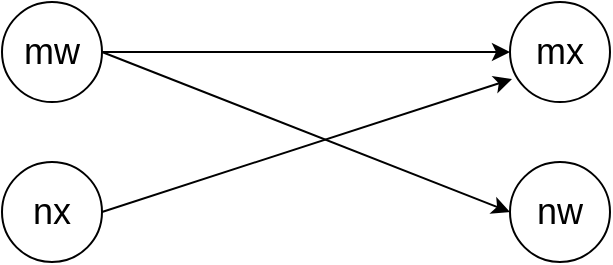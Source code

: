 <mxfile version="20.3.2" type="google"><diagram id="mIBONcsMYT6m5t_wqUWz" name="Page-1"><mxGraphModel grid="1" page="1" gridSize="10" guides="1" tooltips="1" connect="1" arrows="1" fold="1" pageScale="1" pageWidth="827" pageHeight="1169" math="0" shadow="0"><root><mxCell id="0"/><mxCell id="1" parent="0"/><mxCell id="zlsVkvR7qh2FW8zJeEGN-10" style="edgeStyle=none;rounded=0;orthogonalLoop=1;jettySize=auto;html=1;exitX=1;exitY=0.5;exitDx=0;exitDy=0;entryX=0;entryY=0.5;entryDx=0;entryDy=0;fontSize=18;" edge="1" parent="1" source="zlsVkvR7qh2FW8zJeEGN-1" target="zlsVkvR7qh2FW8zJeEGN-7"><mxGeometry relative="1" as="geometry"/></mxCell><mxCell id="zlsVkvR7qh2FW8zJeEGN-1" value="&lt;font style=&quot;font-size: 18px;&quot;&gt;mw&lt;/font&gt;" style="ellipse;whiteSpace=wrap;html=1;" vertex="1" parent="1"><mxGeometry x="160" y="210" width="50" height="50" as="geometry"/></mxCell><mxCell id="zlsVkvR7qh2FW8zJeEGN-9" style="rounded=0;orthogonalLoop=1;jettySize=auto;html=1;exitX=1;exitY=0.5;exitDx=0;exitDy=0;entryX=0.02;entryY=0.77;entryDx=0;entryDy=0;fontSize=18;entryPerimeter=0;" edge="1" parent="1" source="zlsVkvR7qh2FW8zJeEGN-5" target="zlsVkvR7qh2FW8zJeEGN-6"><mxGeometry relative="1" as="geometry"/></mxCell><mxCell id="zlsVkvR7qh2FW8zJeEGN-5" value="&lt;font style=&quot;font-size: 18px;&quot;&gt;nx&lt;/font&gt;" style="ellipse;whiteSpace=wrap;html=1;" vertex="1" parent="1"><mxGeometry x="160" y="290" width="50" height="50" as="geometry"/></mxCell><mxCell id="zlsVkvR7qh2FW8zJeEGN-6" value="&lt;font style=&quot;font-size: 18px;&quot;&gt;mx&lt;/font&gt;" style="ellipse;whiteSpace=wrap;html=1;" vertex="1" parent="1"><mxGeometry x="414" y="210" width="50" height="50" as="geometry"/></mxCell><mxCell id="zlsVkvR7qh2FW8zJeEGN-7" value="&lt;font style=&quot;font-size: 18px;&quot;&gt;nw&lt;/font&gt;" style="ellipse;whiteSpace=wrap;html=1;" vertex="1" parent="1"><mxGeometry x="414" y="290" width="50" height="50" as="geometry"/></mxCell><mxCell id="zlsVkvR7qh2FW8zJeEGN-8" value="" style="endArrow=classic;html=1;rounded=0;fontSize=18;entryX=0;entryY=0.5;entryDx=0;entryDy=0;exitX=1;exitY=0.5;exitDx=0;exitDy=0;" edge="1" parent="1" source="zlsVkvR7qh2FW8zJeEGN-1" target="zlsVkvR7qh2FW8zJeEGN-6"><mxGeometry width="50" height="50" relative="1" as="geometry"><mxPoint x="210" y="240" as="sourcePoint"/><mxPoint x="260" y="190" as="targetPoint"/></mxGeometry></mxCell></root></mxGraphModel></diagram></mxfile>